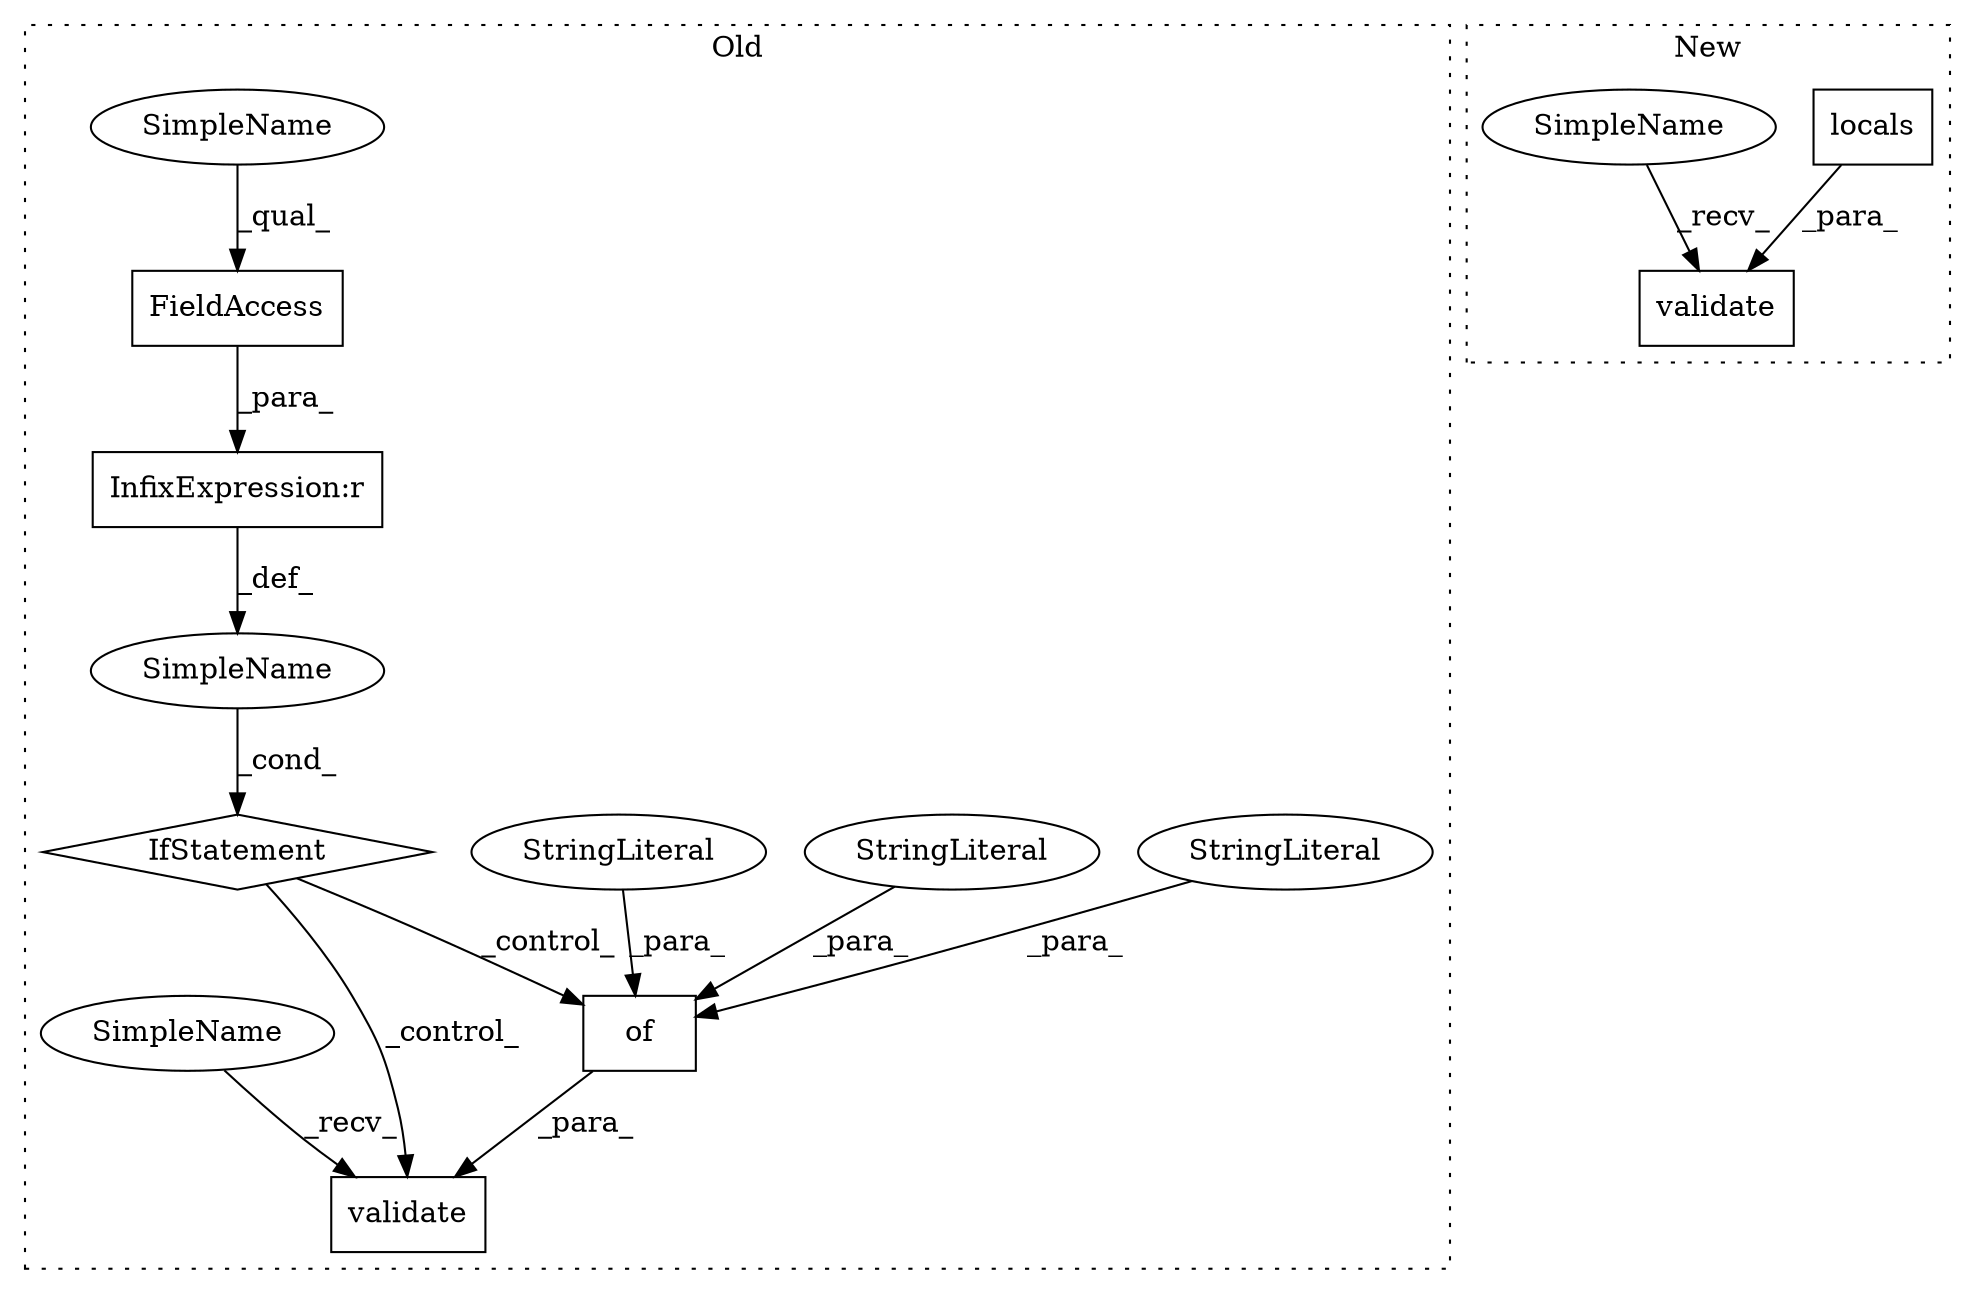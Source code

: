 digraph G {
subgraph cluster0 {
1 [label="IfStatement" a="25" s="1182,1219" l="4,2" shape="diamond"];
3 [label="InfixExpression:r" a="27" s="1200" l="4" shape="box"];
4 [label="SimpleName" a="42" s="" l="" shape="ellipse"];
5 [label="validate" a="32" s="1234,1340" l="9,1" shape="box"];
6 [label="FieldAccess" a="22" s="1186" l="14" shape="box"];
7 [label="of" a="32" s="1247,1339" l="3,1" shape="box"];
8 [label="StringLiteral" a="45" s="1294" l="14" shape="ellipse"];
9 [label="StringLiteral" a="45" s="1250" l="7" shape="ellipse"];
10 [label="StringLiteral" a="45" s="1322" l="9" shape="ellipse"];
12 [label="SimpleName" a="42" s="1186" l="4" shape="ellipse"];
13 [label="SimpleName" a="42" s="1229" l="4" shape="ellipse"];
label = "Old";
style="dotted";
}
subgraph cluster1 {
2 [label="locals" a="32" s="1196" l="8" shape="box"];
11 [label="validate" a="32" s="1187,1204" l="9,1" shape="box"];
14 [label="SimpleName" a="42" s="1182" l="4" shape="ellipse"];
label = "New";
style="dotted";
}
1 -> 5 [label="_control_"];
1 -> 7 [label="_control_"];
2 -> 11 [label="_para_"];
3 -> 4 [label="_def_"];
4 -> 1 [label="_cond_"];
6 -> 3 [label="_para_"];
7 -> 5 [label="_para_"];
8 -> 7 [label="_para_"];
9 -> 7 [label="_para_"];
10 -> 7 [label="_para_"];
12 -> 6 [label="_qual_"];
13 -> 5 [label="_recv_"];
14 -> 11 [label="_recv_"];
}